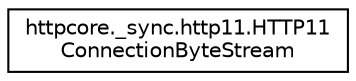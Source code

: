 digraph "Graphical Class Hierarchy"
{
 // LATEX_PDF_SIZE
  edge [fontname="Helvetica",fontsize="10",labelfontname="Helvetica",labelfontsize="10"];
  node [fontname="Helvetica",fontsize="10",shape=record];
  rankdir="LR";
  Node0 [label="httpcore._sync.http11.HTTP11\lConnectionByteStream",height=0.2,width=0.4,color="black", fillcolor="white", style="filled",URL="$classhttpcore_1_1__sync_1_1http11_1_1HTTP11ConnectionByteStream.html",tooltip=" "];
}

